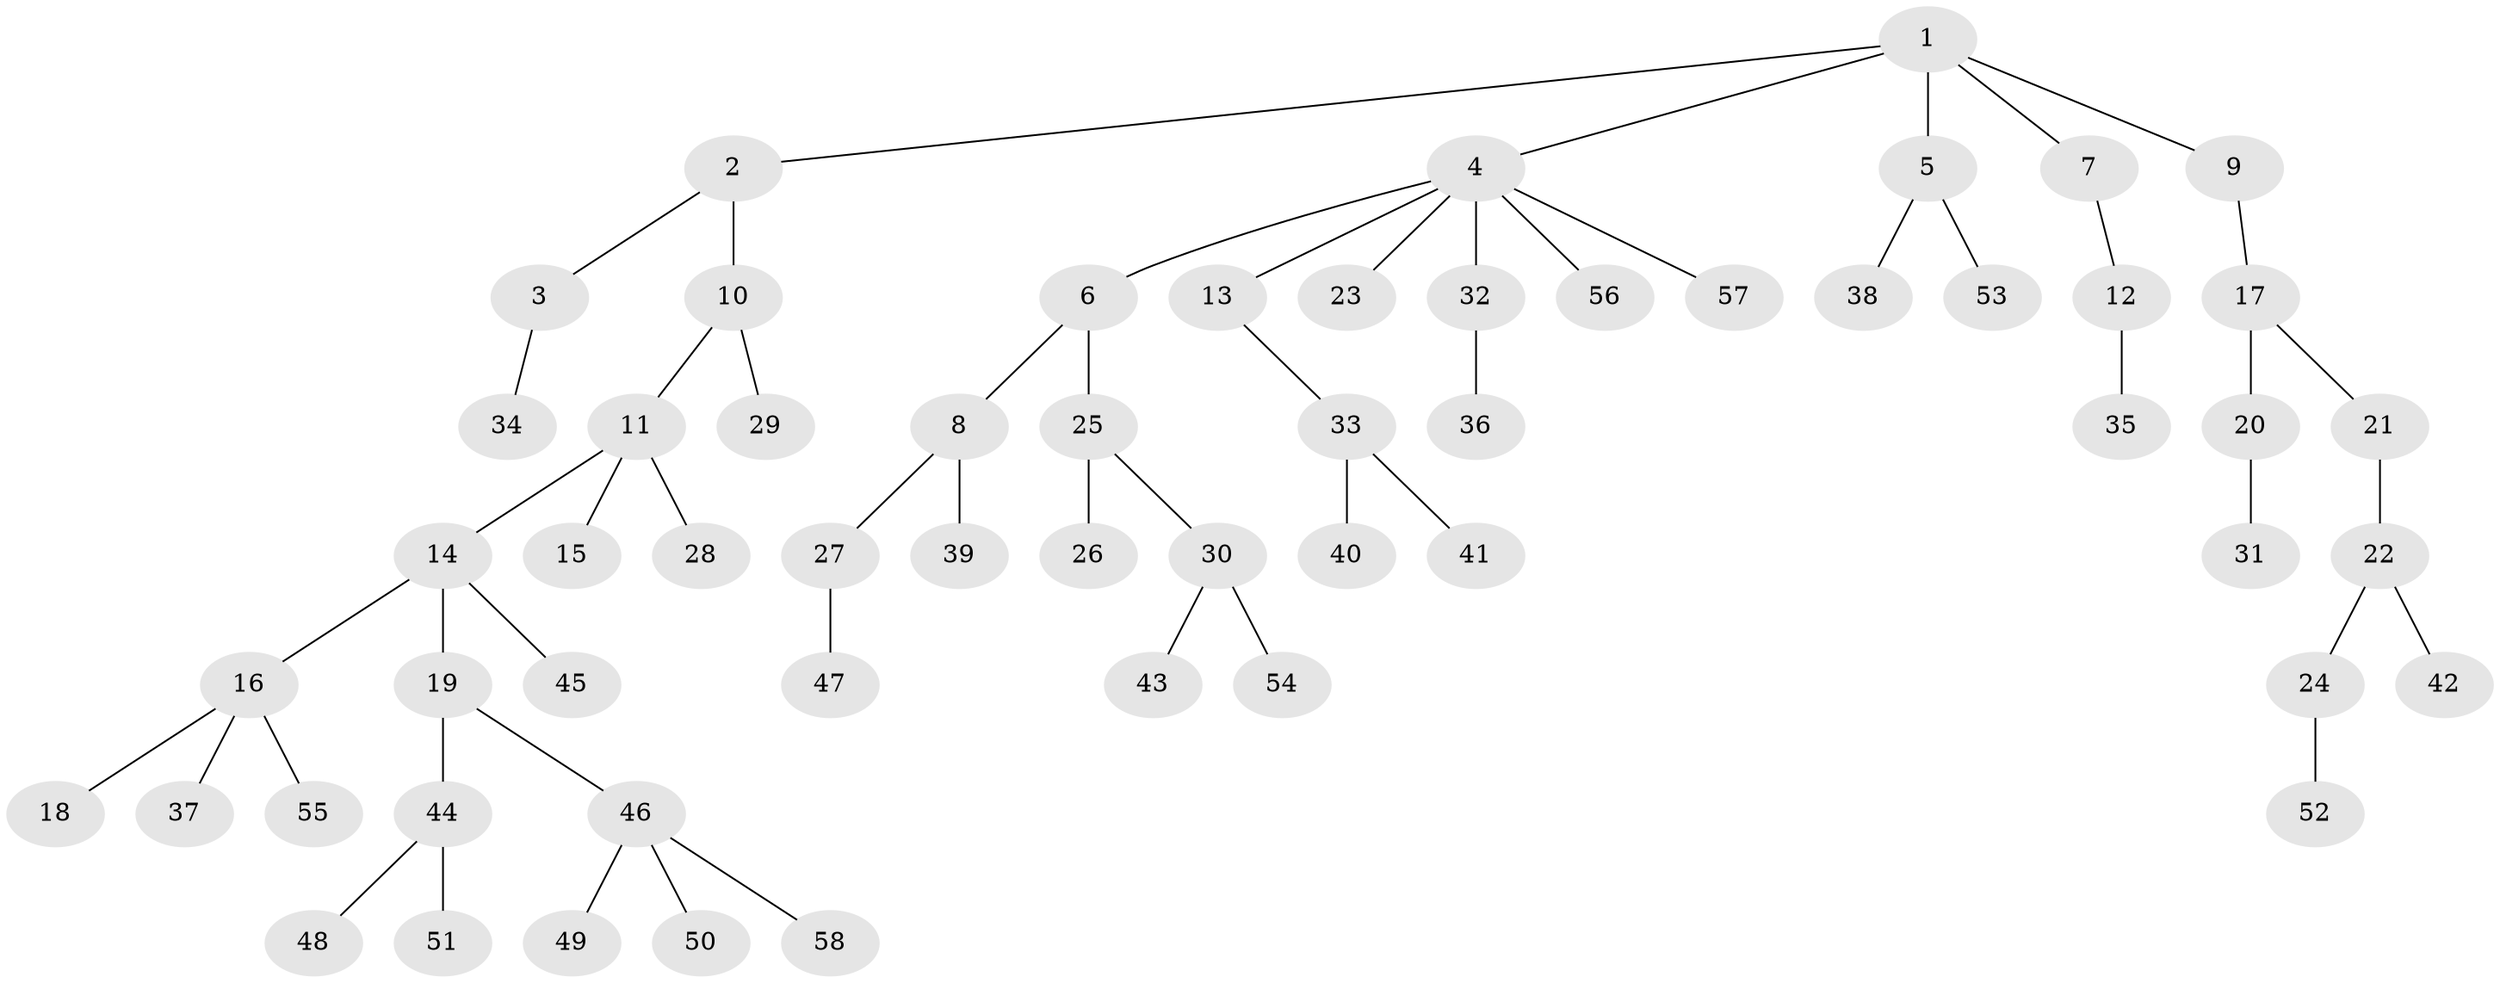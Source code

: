 // coarse degree distribution, {6: 0.025, 4: 0.05, 1: 0.575, 7: 0.025, 2: 0.125, 3: 0.2}
// Generated by graph-tools (version 1.1) at 2025/52/02/27/25 19:52:11]
// undirected, 58 vertices, 57 edges
graph export_dot {
graph [start="1"]
  node [color=gray90,style=filled];
  1;
  2;
  3;
  4;
  5;
  6;
  7;
  8;
  9;
  10;
  11;
  12;
  13;
  14;
  15;
  16;
  17;
  18;
  19;
  20;
  21;
  22;
  23;
  24;
  25;
  26;
  27;
  28;
  29;
  30;
  31;
  32;
  33;
  34;
  35;
  36;
  37;
  38;
  39;
  40;
  41;
  42;
  43;
  44;
  45;
  46;
  47;
  48;
  49;
  50;
  51;
  52;
  53;
  54;
  55;
  56;
  57;
  58;
  1 -- 2;
  1 -- 4;
  1 -- 5;
  1 -- 7;
  1 -- 9;
  2 -- 3;
  2 -- 10;
  3 -- 34;
  4 -- 6;
  4 -- 13;
  4 -- 23;
  4 -- 32;
  4 -- 56;
  4 -- 57;
  5 -- 38;
  5 -- 53;
  6 -- 8;
  6 -- 25;
  7 -- 12;
  8 -- 27;
  8 -- 39;
  9 -- 17;
  10 -- 11;
  10 -- 29;
  11 -- 14;
  11 -- 15;
  11 -- 28;
  12 -- 35;
  13 -- 33;
  14 -- 16;
  14 -- 19;
  14 -- 45;
  16 -- 18;
  16 -- 37;
  16 -- 55;
  17 -- 20;
  17 -- 21;
  19 -- 44;
  19 -- 46;
  20 -- 31;
  21 -- 22;
  22 -- 24;
  22 -- 42;
  24 -- 52;
  25 -- 26;
  25 -- 30;
  27 -- 47;
  30 -- 43;
  30 -- 54;
  32 -- 36;
  33 -- 40;
  33 -- 41;
  44 -- 48;
  44 -- 51;
  46 -- 49;
  46 -- 50;
  46 -- 58;
}
